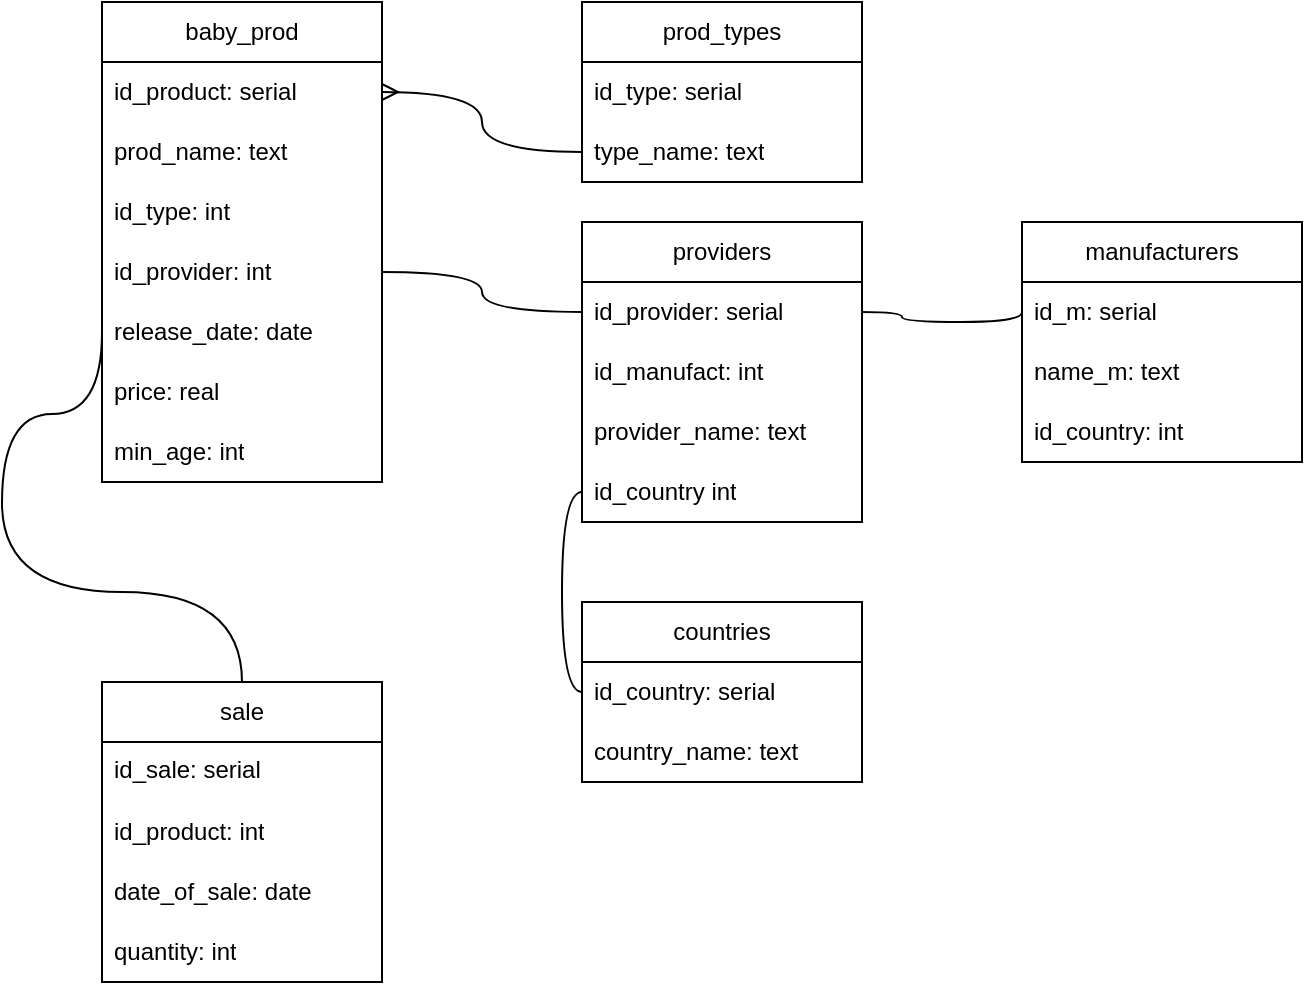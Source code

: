 <mxfile version="20.7.4" type="device"><diagram id="MhFxWsX_zR8T1hC_8iAu" name="Страница 1"><mxGraphModel dx="1050" dy="625" grid="1" gridSize="10" guides="1" tooltips="1" connect="1" arrows="1" fold="1" page="1" pageScale="1" pageWidth="827" pageHeight="1169" math="0" shadow="0"><root><mxCell id="0"/><mxCell id="1" parent="0"/><mxCell id="x72y7gYgCjnKNNAOsthZ-1" value="baby_prod" style="swimlane;fontStyle=0;childLayout=stackLayout;horizontal=1;startSize=30;horizontalStack=0;resizeParent=1;resizeParentMax=0;resizeLast=0;collapsible=1;marginBottom=0;whiteSpace=wrap;html=1;" parent="1" vertex="1"><mxGeometry x="120" y="50" width="140" height="240" as="geometry"/></mxCell><mxCell id="x72y7gYgCjnKNNAOsthZ-2" value="id_product: serial" style="text;strokeColor=none;fillColor=none;align=left;verticalAlign=middle;spacingLeft=4;spacingRight=4;overflow=hidden;points=[[0,0.5],[1,0.5]];portConstraint=eastwest;rotatable=0;whiteSpace=wrap;html=1;" parent="x72y7gYgCjnKNNAOsthZ-1" vertex="1"><mxGeometry y="30" width="140" height="30" as="geometry"/></mxCell><mxCell id="x72y7gYgCjnKNNAOsthZ-3" value="prod_name: text" style="text;strokeColor=none;fillColor=none;align=left;verticalAlign=middle;spacingLeft=4;spacingRight=4;overflow=hidden;points=[[0,0.5],[1,0.5]];portConstraint=eastwest;rotatable=0;whiteSpace=wrap;html=1;" parent="x72y7gYgCjnKNNAOsthZ-1" vertex="1"><mxGeometry y="60" width="140" height="30" as="geometry"/></mxCell><mxCell id="yCBxSp8Muk9_A8t9C2PT-7" value="id_type: int&amp;nbsp;" style="text;strokeColor=none;fillColor=none;align=left;verticalAlign=middle;spacingLeft=4;spacingRight=4;overflow=hidden;points=[[0,0.5],[1,0.5]];portConstraint=eastwest;rotatable=0;whiteSpace=wrap;html=1;" parent="x72y7gYgCjnKNNAOsthZ-1" vertex="1"><mxGeometry y="90" width="140" height="30" as="geometry"/></mxCell><mxCell id="x72y7gYgCjnKNNAOsthZ-10" value="id_provider: int" style="text;strokeColor=none;fillColor=none;align=left;verticalAlign=middle;spacingLeft=4;spacingRight=4;overflow=hidden;points=[[0,0.5],[1,0.5]];portConstraint=eastwest;rotatable=0;whiteSpace=wrap;html=1;" parent="x72y7gYgCjnKNNAOsthZ-1" vertex="1"><mxGeometry y="120" width="140" height="30" as="geometry"/></mxCell><mxCell id="x72y7gYgCjnKNNAOsthZ-4" value="release_date: date" style="text;strokeColor=none;fillColor=none;align=left;verticalAlign=middle;spacingLeft=4;spacingRight=4;overflow=hidden;points=[[0,0.5],[1,0.5]];portConstraint=eastwest;rotatable=0;whiteSpace=wrap;html=1;" parent="x72y7gYgCjnKNNAOsthZ-1" vertex="1"><mxGeometry y="150" width="140" height="30" as="geometry"/></mxCell><mxCell id="x72y7gYgCjnKNNAOsthZ-11" value="price: real" style="text;strokeColor=none;fillColor=none;align=left;verticalAlign=middle;spacingLeft=4;spacingRight=4;overflow=hidden;points=[[0,0.5],[1,0.5]];portConstraint=eastwest;rotatable=0;whiteSpace=wrap;html=1;" parent="x72y7gYgCjnKNNAOsthZ-1" vertex="1"><mxGeometry y="180" width="140" height="30" as="geometry"/></mxCell><mxCell id="x72y7gYgCjnKNNAOsthZ-12" value="min_age: int" style="text;strokeColor=none;fillColor=none;align=left;verticalAlign=middle;spacingLeft=4;spacingRight=4;overflow=hidden;points=[[0,0.5],[1,0.5]];portConstraint=eastwest;rotatable=0;whiteSpace=wrap;html=1;" parent="x72y7gYgCjnKNNAOsthZ-1" vertex="1"><mxGeometry y="210" width="140" height="30" as="geometry"/></mxCell><mxCell id="yCBxSp8Muk9_A8t9C2PT-3" value="countries" style="swimlane;fontStyle=0;childLayout=stackLayout;horizontal=1;startSize=30;horizontalStack=0;resizeParent=1;resizeParentMax=0;resizeLast=0;collapsible=1;marginBottom=0;whiteSpace=wrap;html=1;" parent="1" vertex="1"><mxGeometry x="360" y="350" width="140" height="90" as="geometry"/></mxCell><mxCell id="yCBxSp8Muk9_A8t9C2PT-20" value="id_country: serial" style="text;strokeColor=none;fillColor=none;align=left;verticalAlign=middle;spacingLeft=4;spacingRight=4;overflow=hidden;points=[[0,0.5],[1,0.5]];portConstraint=eastwest;rotatable=0;whiteSpace=wrap;html=1;" parent="yCBxSp8Muk9_A8t9C2PT-3" vertex="1"><mxGeometry y="30" width="140" height="30" as="geometry"/></mxCell><mxCell id="yCBxSp8Muk9_A8t9C2PT-5" value="country_name: text" style="text;strokeColor=none;fillColor=none;align=left;verticalAlign=middle;spacingLeft=4;spacingRight=4;overflow=hidden;points=[[0,0.5],[1,0.5]];portConstraint=eastwest;rotatable=0;whiteSpace=wrap;html=1;" parent="yCBxSp8Muk9_A8t9C2PT-3" vertex="1"><mxGeometry y="60" width="140" height="30" as="geometry"/></mxCell><mxCell id="yCBxSp8Muk9_A8t9C2PT-13" value="sale" style="swimlane;fontStyle=0;childLayout=stackLayout;horizontal=1;startSize=30;horizontalStack=0;resizeParent=1;resizeParentMax=0;resizeLast=0;collapsible=1;marginBottom=0;whiteSpace=wrap;html=1;" parent="1" vertex="1"><mxGeometry x="120" y="390" width="140" height="150" as="geometry"/></mxCell><mxCell id="_UmNxBZ56e0KUWydp2A6-8" value="id_sale: serial" style="text;strokeColor=none;fillColor=none;spacingLeft=4;spacingRight=4;overflow=hidden;rotatable=0;points=[[0,0.5],[1,0.5]];portConstraint=eastwest;fontSize=12;" parent="yCBxSp8Muk9_A8t9C2PT-13" vertex="1"><mxGeometry y="30" width="140" height="30" as="geometry"/></mxCell><mxCell id="yCBxSp8Muk9_A8t9C2PT-14" value="id_product: int" style="text;strokeColor=none;fillColor=none;align=left;verticalAlign=middle;spacingLeft=4;spacingRight=4;overflow=hidden;points=[[0,0.5],[1,0.5]];portConstraint=eastwest;rotatable=0;whiteSpace=wrap;html=1;" parent="yCBxSp8Muk9_A8t9C2PT-13" vertex="1"><mxGeometry y="60" width="140" height="30" as="geometry"/></mxCell><mxCell id="yCBxSp8Muk9_A8t9C2PT-12" value="date_of_sale: date" style="text;strokeColor=none;fillColor=none;align=left;verticalAlign=middle;spacingLeft=4;spacingRight=4;overflow=hidden;points=[[0,0.5],[1,0.5]];portConstraint=eastwest;rotatable=0;whiteSpace=wrap;html=1;" parent="yCBxSp8Muk9_A8t9C2PT-13" vertex="1"><mxGeometry y="90" width="140" height="30" as="geometry"/></mxCell><mxCell id="yCBxSp8Muk9_A8t9C2PT-21" value="quantity: int" style="text;strokeColor=none;fillColor=none;align=left;verticalAlign=middle;spacingLeft=4;spacingRight=4;overflow=hidden;points=[[0,0.5],[1,0.5]];portConstraint=eastwest;rotatable=0;whiteSpace=wrap;html=1;" parent="yCBxSp8Muk9_A8t9C2PT-13" vertex="1"><mxGeometry y="120" width="140" height="30" as="geometry"/></mxCell><mxCell id="x72y7gYgCjnKNNAOsthZ-5" value="providers" style="swimlane;fontStyle=0;childLayout=stackLayout;horizontal=1;startSize=30;horizontalStack=0;resizeParent=1;resizeParentMax=0;resizeLast=0;collapsible=1;marginBottom=0;whiteSpace=wrap;html=1;" parent="1" vertex="1"><mxGeometry x="360" y="160" width="140" height="150" as="geometry"/></mxCell><mxCell id="x72y7gYgCjnKNNAOsthZ-6" value="id_provider: serial" style="text;strokeColor=none;fillColor=none;align=left;verticalAlign=middle;spacingLeft=4;spacingRight=4;overflow=hidden;points=[[0,0.5],[1,0.5]];portConstraint=eastwest;rotatable=0;whiteSpace=wrap;html=1;" parent="x72y7gYgCjnKNNAOsthZ-5" vertex="1"><mxGeometry y="30" width="140" height="30" as="geometry"/></mxCell><mxCell id="EbsGCnJWoygkTtb92D7S-6" value="id_manufact: int" style="text;strokeColor=none;fillColor=none;align=left;verticalAlign=middle;spacingLeft=4;spacingRight=4;overflow=hidden;points=[[0,0.5],[1,0.5]];portConstraint=eastwest;rotatable=0;whiteSpace=wrap;html=1;" parent="x72y7gYgCjnKNNAOsthZ-5" vertex="1"><mxGeometry y="60" width="140" height="30" as="geometry"/></mxCell><mxCell id="x72y7gYgCjnKNNAOsthZ-7" value="provider_name: text" style="text;strokeColor=none;fillColor=none;align=left;verticalAlign=middle;spacingLeft=4;spacingRight=4;overflow=hidden;points=[[0,0.5],[1,0.5]];portConstraint=eastwest;rotatable=0;whiteSpace=wrap;html=1;" parent="x72y7gYgCjnKNNAOsthZ-5" vertex="1"><mxGeometry y="90" width="140" height="30" as="geometry"/></mxCell><mxCell id="yCBxSp8Muk9_A8t9C2PT-4" value="id_country int" style="text;strokeColor=none;fillColor=none;align=left;verticalAlign=middle;spacingLeft=4;spacingRight=4;overflow=hidden;points=[[0,0.5],[1,0.5]];portConstraint=eastwest;rotatable=0;whiteSpace=wrap;html=1;" parent="x72y7gYgCjnKNNAOsthZ-5" vertex="1"><mxGeometry y="120" width="140" height="30" as="geometry"/></mxCell><mxCell id="yCBxSp8Muk9_A8t9C2PT-8" value="prod_types" style="swimlane;fontStyle=0;childLayout=stackLayout;horizontal=1;startSize=30;horizontalStack=0;resizeParent=1;resizeParentMax=0;resizeLast=0;collapsible=1;marginBottom=0;whiteSpace=wrap;html=1;" parent="1" vertex="1"><mxGeometry x="360" y="50" width="140" height="90" as="geometry"/></mxCell><mxCell id="yCBxSp8Muk9_A8t9C2PT-9" value="id_type: serial" style="text;strokeColor=none;fillColor=none;align=left;verticalAlign=middle;spacingLeft=4;spacingRight=4;overflow=hidden;points=[[0,0.5],[1,0.5]];portConstraint=eastwest;rotatable=0;whiteSpace=wrap;html=1;" parent="yCBxSp8Muk9_A8t9C2PT-8" vertex="1"><mxGeometry y="30" width="140" height="30" as="geometry"/></mxCell><mxCell id="yCBxSp8Muk9_A8t9C2PT-10" value="type_name: text" style="text;strokeColor=none;fillColor=none;align=left;verticalAlign=middle;spacingLeft=4;spacingRight=4;overflow=hidden;points=[[0,0.5],[1,0.5]];portConstraint=eastwest;rotatable=0;whiteSpace=wrap;html=1;" parent="yCBxSp8Muk9_A8t9C2PT-8" vertex="1"><mxGeometry y="60" width="140" height="30" as="geometry"/></mxCell><mxCell id="yCBxSp8Muk9_A8t9C2PT-31" value="" style="fontSize=12;html=1;endArrow=ERmany;rounded=0;exitX=0;exitY=0.5;exitDx=0;exitDy=0;edgeStyle=orthogonalEdgeStyle;elbow=vertical;curved=1;" parent="1" source="yCBxSp8Muk9_A8t9C2PT-10" target="x72y7gYgCjnKNNAOsthZ-2" edge="1"><mxGeometry width="100" height="100" relative="1" as="geometry"><mxPoint x="380" y="360" as="sourcePoint"/><mxPoint x="480" y="260" as="targetPoint"/></mxGeometry></mxCell><mxCell id="yCBxSp8Muk9_A8t9C2PT-33" value="" style="endArrow=none;html=1;rounded=0;entryX=0;entryY=0.5;entryDx=0;entryDy=0;edgeStyle=orthogonalEdgeStyle;exitX=1;exitY=0.5;exitDx=0;exitDy=0;curved=1;" parent="1" source="x72y7gYgCjnKNNAOsthZ-10" target="x72y7gYgCjnKNNAOsthZ-6" edge="1"><mxGeometry relative="1" as="geometry"><mxPoint x="254" y="214.5" as="sourcePoint"/><mxPoint x="414" y="214.5" as="targetPoint"/></mxGeometry></mxCell><mxCell id="yCBxSp8Muk9_A8t9C2PT-34" value="" style="endArrow=none;html=1;rounded=0;entryX=0;entryY=0.5;entryDx=0;entryDy=0;edgeStyle=orthogonalEdgeStyle;curved=1;exitX=0;exitY=0.5;exitDx=0;exitDy=0;" parent="1" source="yCBxSp8Muk9_A8t9C2PT-4" target="yCBxSp8Muk9_A8t9C2PT-3" edge="1"><mxGeometry relative="1" as="geometry"><mxPoint x="260" y="270" as="sourcePoint"/><mxPoint x="420" y="270" as="targetPoint"/></mxGeometry></mxCell><mxCell id="yCBxSp8Muk9_A8t9C2PT-35" value="" style="endArrow=none;html=1;rounded=0;curved=1;elbow=vertical;exitX=0.5;exitY=0;exitDx=0;exitDy=0;entryX=0;entryY=0.5;entryDx=0;entryDy=0;edgeStyle=orthogonalEdgeStyle;" parent="1" source="yCBxSp8Muk9_A8t9C2PT-13" target="x72y7gYgCjnKNNAOsthZ-4" edge="1"><mxGeometry relative="1" as="geometry"><mxPoint x="170" y="370" as="sourcePoint"/><mxPoint x="330" y="370" as="targetPoint"/><Array as="points"><mxPoint x="190" y="345"/><mxPoint x="70" y="345"/><mxPoint x="70" y="256"/><mxPoint x="120" y="256"/></Array></mxGeometry></mxCell><mxCell id="EbsGCnJWoygkTtb92D7S-1" value="manufacturers" style="swimlane;fontStyle=0;childLayout=stackLayout;horizontal=1;startSize=30;horizontalStack=0;resizeParent=1;resizeParentMax=0;resizeLast=0;collapsible=1;marginBottom=0;whiteSpace=wrap;html=1;" parent="1" vertex="1"><mxGeometry x="580" y="160" width="140" height="120" as="geometry"/></mxCell><mxCell id="EbsGCnJWoygkTtb92D7S-2" value="id_m: serial" style="text;strokeColor=none;fillColor=none;align=left;verticalAlign=middle;spacingLeft=4;spacingRight=4;overflow=hidden;points=[[0,0.5],[1,0.5]];portConstraint=eastwest;rotatable=0;whiteSpace=wrap;html=1;" parent="EbsGCnJWoygkTtb92D7S-1" vertex="1"><mxGeometry y="30" width="140" height="30" as="geometry"/></mxCell><mxCell id="EbsGCnJWoygkTtb92D7S-3" value="name_m: text" style="text;strokeColor=none;fillColor=none;align=left;verticalAlign=middle;spacingLeft=4;spacingRight=4;overflow=hidden;points=[[0,0.5],[1,0.5]];portConstraint=eastwest;rotatable=0;whiteSpace=wrap;html=1;" parent="EbsGCnJWoygkTtb92D7S-1" vertex="1"><mxGeometry y="60" width="140" height="30" as="geometry"/></mxCell><mxCell id="EbsGCnJWoygkTtb92D7S-4" value="id_country: int" style="text;strokeColor=none;fillColor=none;align=left;verticalAlign=middle;spacingLeft=4;spacingRight=4;overflow=hidden;points=[[0,0.5],[1,0.5]];portConstraint=eastwest;rotatable=0;whiteSpace=wrap;html=1;" parent="EbsGCnJWoygkTtb92D7S-1" vertex="1"><mxGeometry y="90" width="140" height="30" as="geometry"/></mxCell><mxCell id="_UmNxBZ56e0KUWydp2A6-4" value="" style="endArrow=none;html=1;rounded=0;curved=1;entryX=0;entryY=0.5;entryDx=0;entryDy=0;exitX=1;exitY=0.5;exitDx=0;exitDy=0;edgeStyle=orthogonalEdgeStyle;" parent="1" source="x72y7gYgCjnKNNAOsthZ-6" target="EbsGCnJWoygkTtb92D7S-2" edge="1"><mxGeometry relative="1" as="geometry"><mxPoint x="500" y="210" as="sourcePoint"/><mxPoint x="570" y="210" as="targetPoint"/><Array as="points"><mxPoint x="520" y="205"/><mxPoint x="520" y="210"/><mxPoint x="580" y="210"/></Array></mxGeometry></mxCell></root></mxGraphModel></diagram></mxfile>